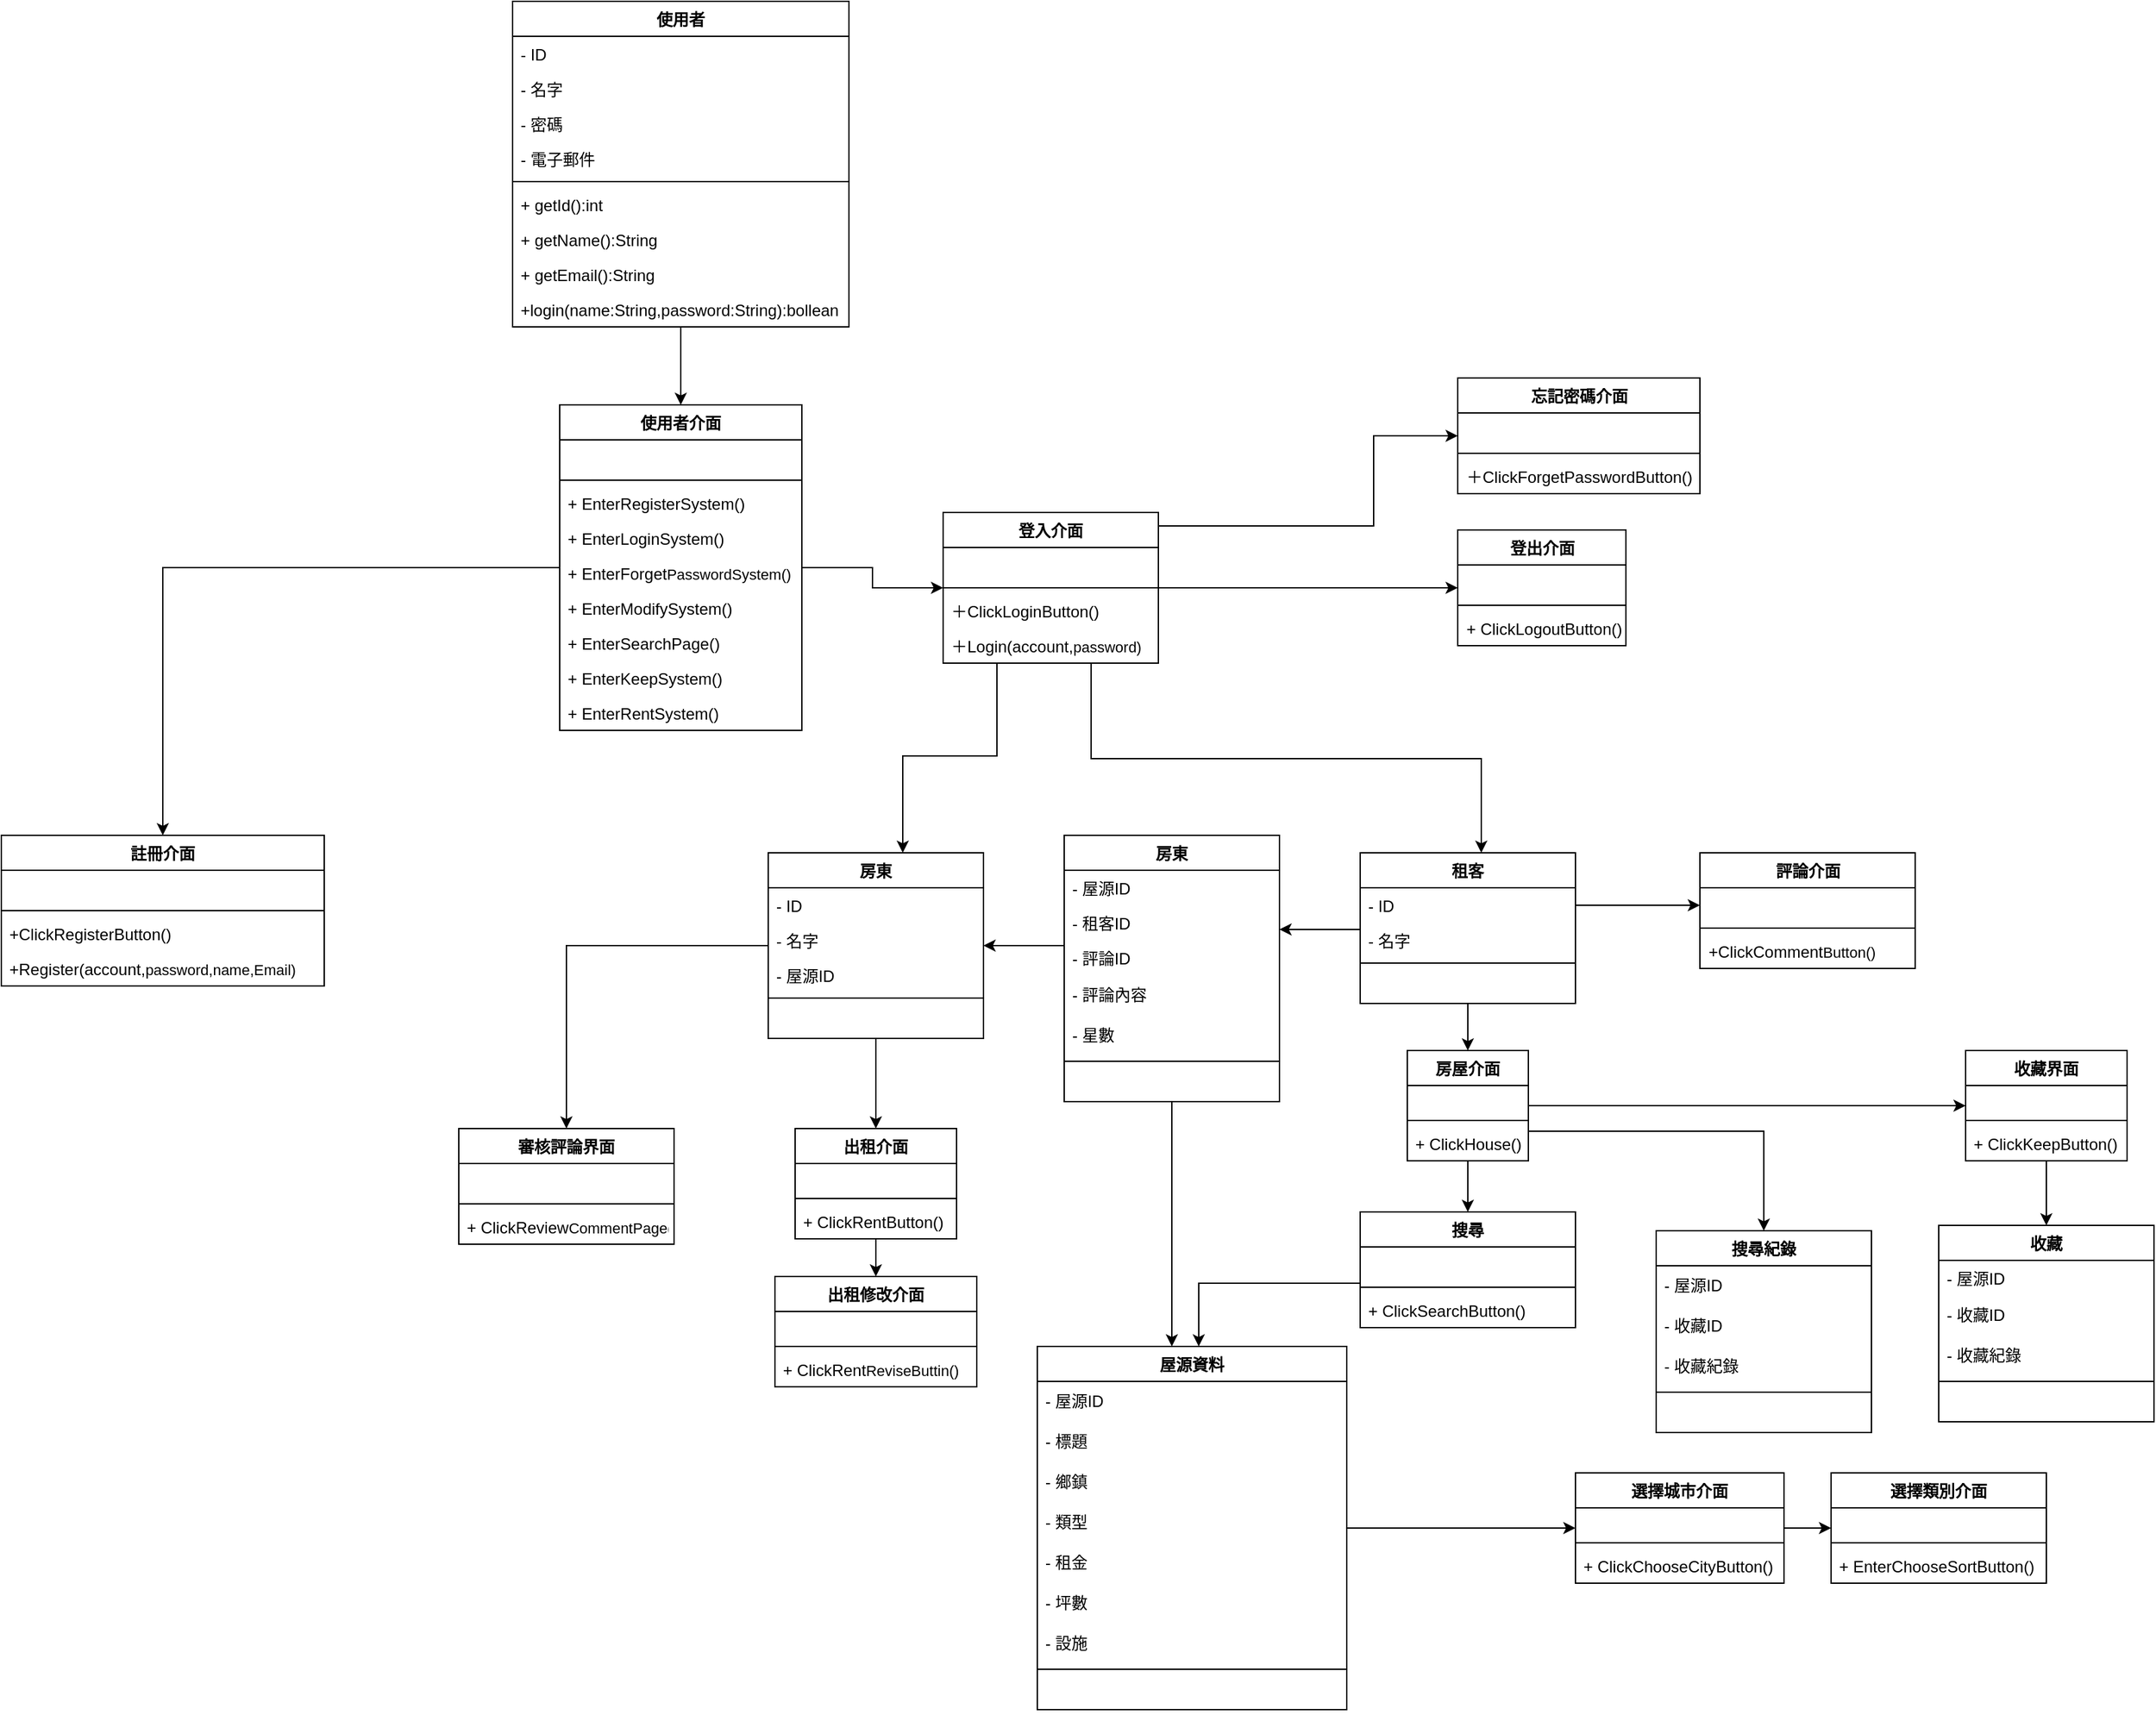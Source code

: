 <mxfile version="22.0.3" type="device">
  <diagram id="C5RBs43oDa-KdzZeNtuy" name="Page-1">
    <mxGraphModel dx="1050" dy="1798" grid="1" gridSize="10" guides="1" tooltips="1" connect="1" arrows="1" fold="1" page="1" pageScale="1" pageWidth="827" pageHeight="1169" math="0" shadow="0">
      <root>
        <mxCell id="WIyWlLk6GJQsqaUBKTNV-0" />
        <mxCell id="WIyWlLk6GJQsqaUBKTNV-1" parent="WIyWlLk6GJQsqaUBKTNV-0" />
        <mxCell id="i3I4o2aXOtXIeuuRk1Ph-45" value="註冊介面" style="swimlane;fontStyle=1;align=center;verticalAlign=top;childLayout=stackLayout;horizontal=1;startSize=26;horizontalStack=0;resizeParent=1;resizeParentMax=0;resizeLast=0;collapsible=1;marginBottom=0;whiteSpace=wrap;html=1;" parent="WIyWlLk6GJQsqaUBKTNV-1" vertex="1">
          <mxGeometry x="50" y="-490" width="240" height="112" as="geometry" />
        </mxCell>
        <mxCell id="i3I4o2aXOtXIeuuRk1Ph-49" value="　" style="text;strokeColor=none;fillColor=none;align=left;verticalAlign=top;spacingLeft=4;spacingRight=4;overflow=hidden;rotatable=0;points=[[0,0.5],[1,0.5]];portConstraint=eastwest;whiteSpace=wrap;html=1;" parent="i3I4o2aXOtXIeuuRk1Ph-45" vertex="1">
          <mxGeometry y="26" width="240" height="26" as="geometry" />
        </mxCell>
        <mxCell id="i3I4o2aXOtXIeuuRk1Ph-47" value="" style="line;strokeWidth=1;fillColor=none;align=left;verticalAlign=middle;spacingTop=-1;spacingLeft=3;spacingRight=3;rotatable=0;labelPosition=right;points=[];portConstraint=eastwest;strokeColor=inherit;" parent="i3I4o2aXOtXIeuuRk1Ph-45" vertex="1">
          <mxGeometry y="52" width="240" height="8" as="geometry" />
        </mxCell>
        <mxCell id="i3I4o2aXOtXIeuuRk1Ph-48" value="+ClickRegisterButton()" style="text;strokeColor=none;fillColor=none;align=left;verticalAlign=top;spacingLeft=4;spacingRight=4;overflow=hidden;rotatable=0;points=[[0,0.5],[1,0.5]];portConstraint=eastwest;whiteSpace=wrap;html=1;" parent="i3I4o2aXOtXIeuuRk1Ph-45" vertex="1">
          <mxGeometry y="60" width="240" height="26" as="geometry" />
        </mxCell>
        <mxCell id="i3I4o2aXOtXIeuuRk1Ph-46" value="+Register(account,&lt;span style=&quot;font-size: 11px; text-align: center; background-color: initial;&quot;&gt;password,name,Email)&lt;/span&gt;" style="text;strokeColor=none;fillColor=none;align=left;verticalAlign=top;spacingLeft=4;spacingRight=4;overflow=hidden;rotatable=0;points=[[0,0.5],[1,0.5]];portConstraint=eastwest;whiteSpace=wrap;html=1;" parent="i3I4o2aXOtXIeuuRk1Ph-45" vertex="1">
          <mxGeometry y="86" width="240" height="26" as="geometry" />
        </mxCell>
        <mxCell id="i3I4o2aXOtXIeuuRk1Ph-142" style="edgeStyle=orthogonalEdgeStyle;rounded=0;orthogonalLoop=1;jettySize=auto;html=1;" parent="WIyWlLk6GJQsqaUBKTNV-1" source="i3I4o2aXOtXIeuuRk1Ph-50" target="i3I4o2aXOtXIeuuRk1Ph-55" edge="1">
          <mxGeometry relative="1" as="geometry">
            <Array as="points">
              <mxPoint x="1070" y="-720" />
              <mxPoint x="1070" y="-787" />
            </Array>
          </mxGeometry>
        </mxCell>
        <mxCell id="i3I4o2aXOtXIeuuRk1Ph-143" style="edgeStyle=orthogonalEdgeStyle;rounded=0;orthogonalLoop=1;jettySize=auto;html=1;" parent="WIyWlLk6GJQsqaUBKTNV-1" source="i3I4o2aXOtXIeuuRk1Ph-50" target="i3I4o2aXOtXIeuuRk1Ph-65" edge="1">
          <mxGeometry relative="1" as="geometry" />
        </mxCell>
        <mxCell id="i3I4o2aXOtXIeuuRk1Ph-145" style="edgeStyle=orthogonalEdgeStyle;rounded=0;orthogonalLoop=1;jettySize=auto;html=1;" parent="WIyWlLk6GJQsqaUBKTNV-1" source="i3I4o2aXOtXIeuuRk1Ph-50" target="i3I4o2aXOtXIeuuRk1Ph-108" edge="1">
          <mxGeometry relative="1" as="geometry">
            <Array as="points">
              <mxPoint x="860" y="-547" />
              <mxPoint x="1150" y="-547" />
              <mxPoint x="1150" y="-421" />
            </Array>
          </mxGeometry>
        </mxCell>
        <mxCell id="i3I4o2aXOtXIeuuRk1Ph-146" style="edgeStyle=orthogonalEdgeStyle;rounded=0;orthogonalLoop=1;jettySize=auto;html=1;" parent="WIyWlLk6GJQsqaUBKTNV-1" source="i3I4o2aXOtXIeuuRk1Ph-50" edge="1">
          <mxGeometry relative="1" as="geometry">
            <Array as="points">
              <mxPoint x="790" y="-549" />
              <mxPoint x="720" y="-549" />
            </Array>
            <mxPoint x="720" y="-477" as="targetPoint" />
          </mxGeometry>
        </mxCell>
        <mxCell id="i3I4o2aXOtXIeuuRk1Ph-50" value="登入介面" style="swimlane;fontStyle=1;align=center;verticalAlign=top;childLayout=stackLayout;horizontal=1;startSize=26;horizontalStack=0;resizeParent=1;resizeParentMax=0;resizeLast=0;collapsible=1;marginBottom=0;whiteSpace=wrap;html=1;" parent="WIyWlLk6GJQsqaUBKTNV-1" vertex="1">
          <mxGeometry x="750" y="-730" width="160" height="112" as="geometry" />
        </mxCell>
        <mxCell id="i3I4o2aXOtXIeuuRk1Ph-51" value="　" style="text;strokeColor=none;fillColor=none;align=left;verticalAlign=top;spacingLeft=4;spacingRight=4;overflow=hidden;rotatable=0;points=[[0,0.5],[1,0.5]];portConstraint=eastwest;whiteSpace=wrap;html=1;" parent="i3I4o2aXOtXIeuuRk1Ph-50" vertex="1">
          <mxGeometry y="26" width="160" height="26" as="geometry" />
        </mxCell>
        <mxCell id="i3I4o2aXOtXIeuuRk1Ph-52" value="" style="line;strokeWidth=1;fillColor=none;align=left;verticalAlign=middle;spacingTop=-1;spacingLeft=3;spacingRight=3;rotatable=0;labelPosition=right;points=[];portConstraint=eastwest;strokeColor=inherit;" parent="i3I4o2aXOtXIeuuRk1Ph-50" vertex="1">
          <mxGeometry y="52" width="160" height="8" as="geometry" />
        </mxCell>
        <mxCell id="i3I4o2aXOtXIeuuRk1Ph-53" value="＋ClickLoginButton()" style="text;strokeColor=none;fillColor=none;align=left;verticalAlign=top;spacingLeft=4;spacingRight=4;overflow=hidden;rotatable=0;points=[[0,0.5],[1,0.5]];portConstraint=eastwest;whiteSpace=wrap;html=1;" parent="i3I4o2aXOtXIeuuRk1Ph-50" vertex="1">
          <mxGeometry y="60" width="160" height="26" as="geometry" />
        </mxCell>
        <mxCell id="i3I4o2aXOtXIeuuRk1Ph-54" value="＋Login(account,&lt;span style=&quot;font-size: 11px; text-align: center; background-color: initial;&quot;&gt;password)&lt;/span&gt;" style="text;strokeColor=none;fillColor=none;align=left;verticalAlign=top;spacingLeft=4;spacingRight=4;overflow=hidden;rotatable=0;points=[[0,0.5],[1,0.5]];portConstraint=eastwest;whiteSpace=wrap;html=1;" parent="i3I4o2aXOtXIeuuRk1Ph-50" vertex="1">
          <mxGeometry y="86" width="160" height="26" as="geometry" />
        </mxCell>
        <mxCell id="i3I4o2aXOtXIeuuRk1Ph-55" value="忘記密碼介面" style="swimlane;fontStyle=1;align=center;verticalAlign=top;childLayout=stackLayout;horizontal=1;startSize=26;horizontalStack=0;resizeParent=1;resizeParentMax=0;resizeLast=0;collapsible=1;marginBottom=0;whiteSpace=wrap;html=1;" parent="WIyWlLk6GJQsqaUBKTNV-1" vertex="1">
          <mxGeometry x="1132.5" y="-830" width="180" height="86" as="geometry" />
        </mxCell>
        <mxCell id="i3I4o2aXOtXIeuuRk1Ph-56" value="　" style="text;strokeColor=none;fillColor=none;align=left;verticalAlign=top;spacingLeft=4;spacingRight=4;overflow=hidden;rotatable=0;points=[[0,0.5],[1,0.5]];portConstraint=eastwest;whiteSpace=wrap;html=1;" parent="i3I4o2aXOtXIeuuRk1Ph-55" vertex="1">
          <mxGeometry y="26" width="180" height="26" as="geometry" />
        </mxCell>
        <mxCell id="i3I4o2aXOtXIeuuRk1Ph-57" value="" style="line;strokeWidth=1;fillColor=none;align=left;verticalAlign=middle;spacingTop=-1;spacingLeft=3;spacingRight=3;rotatable=0;labelPosition=right;points=[];portConstraint=eastwest;strokeColor=inherit;" parent="i3I4o2aXOtXIeuuRk1Ph-55" vertex="1">
          <mxGeometry y="52" width="180" height="8" as="geometry" />
        </mxCell>
        <mxCell id="i3I4o2aXOtXIeuuRk1Ph-58" value="＋ClickForgetPasswordButton()" style="text;strokeColor=none;fillColor=none;align=left;verticalAlign=top;spacingLeft=4;spacingRight=4;overflow=hidden;rotatable=0;points=[[0,0.5],[1,0.5]];portConstraint=eastwest;whiteSpace=wrap;html=1;" parent="i3I4o2aXOtXIeuuRk1Ph-55" vertex="1">
          <mxGeometry y="60" width="180" height="26" as="geometry" />
        </mxCell>
        <mxCell id="i3I4o2aXOtXIeuuRk1Ph-65" value="登出介面" style="swimlane;fontStyle=1;align=center;verticalAlign=top;childLayout=stackLayout;horizontal=1;startSize=26;horizontalStack=0;resizeParent=1;resizeParentMax=0;resizeLast=0;collapsible=1;marginBottom=0;whiteSpace=wrap;html=1;" parent="WIyWlLk6GJQsqaUBKTNV-1" vertex="1">
          <mxGeometry x="1132.5" y="-717" width="125" height="86" as="geometry" />
        </mxCell>
        <mxCell id="i3I4o2aXOtXIeuuRk1Ph-66" value="　" style="text;strokeColor=none;fillColor=none;align=left;verticalAlign=top;spacingLeft=4;spacingRight=4;overflow=hidden;rotatable=0;points=[[0,0.5],[1,0.5]];portConstraint=eastwest;whiteSpace=wrap;html=1;" parent="i3I4o2aXOtXIeuuRk1Ph-65" vertex="1">
          <mxGeometry y="26" width="125" height="26" as="geometry" />
        </mxCell>
        <mxCell id="i3I4o2aXOtXIeuuRk1Ph-67" value="" style="line;strokeWidth=1;fillColor=none;align=left;verticalAlign=middle;spacingTop=-1;spacingLeft=3;spacingRight=3;rotatable=0;labelPosition=right;points=[];portConstraint=eastwest;strokeColor=inherit;" parent="i3I4o2aXOtXIeuuRk1Ph-65" vertex="1">
          <mxGeometry y="52" width="125" height="8" as="geometry" />
        </mxCell>
        <mxCell id="i3I4o2aXOtXIeuuRk1Ph-68" value="+&amp;nbsp;ClickLogoutButton()" style="text;strokeColor=none;fillColor=none;align=left;verticalAlign=top;spacingLeft=4;spacingRight=4;overflow=hidden;rotatable=0;points=[[0,0.5],[1,0.5]];portConstraint=eastwest;whiteSpace=wrap;html=1;" parent="i3I4o2aXOtXIeuuRk1Ph-65" vertex="1">
          <mxGeometry y="60" width="125" height="26" as="geometry" />
        </mxCell>
        <mxCell id="i3I4o2aXOtXIeuuRk1Ph-153" style="edgeStyle=orthogonalEdgeStyle;rounded=0;orthogonalLoop=1;jettySize=auto;html=1;" parent="WIyWlLk6GJQsqaUBKTNV-1" source="i3I4o2aXOtXIeuuRk1Ph-69" target="i3I4o2aXOtXIeuuRk1Ph-77" edge="1">
          <mxGeometry relative="1" as="geometry" />
        </mxCell>
        <mxCell id="i3I4o2aXOtXIeuuRk1Ph-69" value="選擇城市介面" style="swimlane;fontStyle=1;align=center;verticalAlign=top;childLayout=stackLayout;horizontal=1;startSize=26;horizontalStack=0;resizeParent=1;resizeParentMax=0;resizeLast=0;collapsible=1;marginBottom=0;whiteSpace=wrap;html=1;" parent="WIyWlLk6GJQsqaUBKTNV-1" vertex="1">
          <mxGeometry x="1220" y="-16" width="155" height="82" as="geometry" />
        </mxCell>
        <mxCell id="i3I4o2aXOtXIeuuRk1Ph-70" value="　" style="text;strokeColor=none;fillColor=none;align=left;verticalAlign=top;spacingLeft=4;spacingRight=4;overflow=hidden;rotatable=0;points=[[0,0.5],[1,0.5]];portConstraint=eastwest;whiteSpace=wrap;html=1;" parent="i3I4o2aXOtXIeuuRk1Ph-69" vertex="1">
          <mxGeometry y="26" width="155" height="22" as="geometry" />
        </mxCell>
        <mxCell id="i3I4o2aXOtXIeuuRk1Ph-71" value="" style="line;strokeWidth=1;fillColor=none;align=left;verticalAlign=middle;spacingTop=-1;spacingLeft=3;spacingRight=3;rotatable=0;labelPosition=right;points=[];portConstraint=eastwest;strokeColor=inherit;" parent="i3I4o2aXOtXIeuuRk1Ph-69" vertex="1">
          <mxGeometry y="48" width="155" height="8" as="geometry" />
        </mxCell>
        <mxCell id="i3I4o2aXOtXIeuuRk1Ph-72" value="+ ClickChooseCityButton()" style="text;strokeColor=none;fillColor=none;align=left;verticalAlign=top;spacingLeft=4;spacingRight=4;overflow=hidden;rotatable=0;points=[[0,0.5],[1,0.5]];portConstraint=eastwest;whiteSpace=wrap;html=1;" parent="i3I4o2aXOtXIeuuRk1Ph-69" vertex="1">
          <mxGeometry y="56" width="155" height="26" as="geometry" />
        </mxCell>
        <mxCell id="i3I4o2aXOtXIeuuRk1Ph-151" style="edgeStyle=orthogonalEdgeStyle;rounded=0;orthogonalLoop=1;jettySize=auto;html=1;" parent="WIyWlLk6GJQsqaUBKTNV-1" source="i3I4o2aXOtXIeuuRk1Ph-73" target="i3I4o2aXOtXIeuuRk1Ph-112" edge="1">
          <mxGeometry relative="1" as="geometry">
            <Array as="points">
              <mxPoint x="940" y="-157" />
            </Array>
          </mxGeometry>
        </mxCell>
        <mxCell id="i3I4o2aXOtXIeuuRk1Ph-73" value="搜尋" style="swimlane;fontStyle=1;align=center;verticalAlign=top;childLayout=stackLayout;horizontal=1;startSize=26;horizontalStack=0;resizeParent=1;resizeParentMax=0;resizeLast=0;collapsible=1;marginBottom=0;whiteSpace=wrap;html=1;" parent="WIyWlLk6GJQsqaUBKTNV-1" vertex="1">
          <mxGeometry x="1060" y="-210" width="160" height="86" as="geometry" />
        </mxCell>
        <mxCell id="i3I4o2aXOtXIeuuRk1Ph-74" value="　" style="text;strokeColor=none;fillColor=none;align=left;verticalAlign=top;spacingLeft=4;spacingRight=4;overflow=hidden;rotatable=0;points=[[0,0.5],[1,0.5]];portConstraint=eastwest;whiteSpace=wrap;html=1;" parent="i3I4o2aXOtXIeuuRk1Ph-73" vertex="1">
          <mxGeometry y="26" width="160" height="26" as="geometry" />
        </mxCell>
        <mxCell id="i3I4o2aXOtXIeuuRk1Ph-75" value="" style="line;strokeWidth=1;fillColor=none;align=left;verticalAlign=middle;spacingTop=-1;spacingLeft=3;spacingRight=3;rotatable=0;labelPosition=right;points=[];portConstraint=eastwest;strokeColor=inherit;" parent="i3I4o2aXOtXIeuuRk1Ph-73" vertex="1">
          <mxGeometry y="52" width="160" height="8" as="geometry" />
        </mxCell>
        <mxCell id="i3I4o2aXOtXIeuuRk1Ph-76" value="+&amp;nbsp;ClickSearchButton()" style="text;strokeColor=none;fillColor=none;align=left;verticalAlign=top;spacingLeft=4;spacingRight=4;overflow=hidden;rotatable=0;points=[[0,0.5],[1,0.5]];portConstraint=eastwest;whiteSpace=wrap;html=1;" parent="i3I4o2aXOtXIeuuRk1Ph-73" vertex="1">
          <mxGeometry y="60" width="160" height="26" as="geometry" />
        </mxCell>
        <mxCell id="i3I4o2aXOtXIeuuRk1Ph-77" value="選擇類別介面" style="swimlane;fontStyle=1;align=center;verticalAlign=top;childLayout=stackLayout;horizontal=1;startSize=26;horizontalStack=0;resizeParent=1;resizeParentMax=0;resizeLast=0;collapsible=1;marginBottom=0;whiteSpace=wrap;html=1;" parent="WIyWlLk6GJQsqaUBKTNV-1" vertex="1">
          <mxGeometry x="1410" y="-16" width="160" height="82" as="geometry" />
        </mxCell>
        <mxCell id="i3I4o2aXOtXIeuuRk1Ph-78" value="　" style="text;strokeColor=none;fillColor=none;align=left;verticalAlign=top;spacingLeft=4;spacingRight=4;overflow=hidden;rotatable=0;points=[[0,0.5],[1,0.5]];portConstraint=eastwest;whiteSpace=wrap;html=1;" parent="i3I4o2aXOtXIeuuRk1Ph-77" vertex="1">
          <mxGeometry y="26" width="160" height="22" as="geometry" />
        </mxCell>
        <mxCell id="i3I4o2aXOtXIeuuRk1Ph-79" value="" style="line;strokeWidth=1;fillColor=none;align=left;verticalAlign=middle;spacingTop=-1;spacingLeft=3;spacingRight=3;rotatable=0;labelPosition=right;points=[];portConstraint=eastwest;strokeColor=inherit;" parent="i3I4o2aXOtXIeuuRk1Ph-77" vertex="1">
          <mxGeometry y="48" width="160" height="8" as="geometry" />
        </mxCell>
        <mxCell id="i3I4o2aXOtXIeuuRk1Ph-80" value="+&amp;nbsp;EnterChooseSortButton()" style="text;strokeColor=none;fillColor=none;align=left;verticalAlign=top;spacingLeft=4;spacingRight=4;overflow=hidden;rotatable=0;points=[[0,0.5],[1,0.5]];portConstraint=eastwest;whiteSpace=wrap;html=1;" parent="i3I4o2aXOtXIeuuRk1Ph-77" vertex="1">
          <mxGeometry y="56" width="160" height="26" as="geometry" />
        </mxCell>
        <mxCell id="i3I4o2aXOtXIeuuRk1Ph-150" style="edgeStyle=orthogonalEdgeStyle;rounded=0;orthogonalLoop=1;jettySize=auto;html=1;" parent="WIyWlLk6GJQsqaUBKTNV-1" source="i3I4o2aXOtXIeuuRk1Ph-81" target="i3I4o2aXOtXIeuuRk1Ph-73" edge="1">
          <mxGeometry relative="1" as="geometry" />
        </mxCell>
        <mxCell id="i3I4o2aXOtXIeuuRk1Ph-154" style="edgeStyle=orthogonalEdgeStyle;rounded=0;orthogonalLoop=1;jettySize=auto;html=1;" parent="WIyWlLk6GJQsqaUBKTNV-1" source="i3I4o2aXOtXIeuuRk1Ph-81" target="i3I4o2aXOtXIeuuRk1Ph-85" edge="1">
          <mxGeometry relative="1" as="geometry" />
        </mxCell>
        <mxCell id="i3I4o2aXOtXIeuuRk1Ph-155" style="edgeStyle=orthogonalEdgeStyle;rounded=0;orthogonalLoop=1;jettySize=auto;html=1;" parent="WIyWlLk6GJQsqaUBKTNV-1" source="i3I4o2aXOtXIeuuRk1Ph-81" target="i3I4o2aXOtXIeuuRk1Ph-104" edge="1">
          <mxGeometry relative="1" as="geometry">
            <Array as="points">
              <mxPoint x="1360" y="-270" />
            </Array>
          </mxGeometry>
        </mxCell>
        <mxCell id="i3I4o2aXOtXIeuuRk1Ph-81" value="房屋介面" style="swimlane;fontStyle=1;align=center;verticalAlign=top;childLayout=stackLayout;horizontal=1;startSize=26;horizontalStack=0;resizeParent=1;resizeParentMax=0;resizeLast=0;collapsible=1;marginBottom=0;whiteSpace=wrap;html=1;" parent="WIyWlLk6GJQsqaUBKTNV-1" vertex="1">
          <mxGeometry x="1095" y="-330" width="90" height="82" as="geometry" />
        </mxCell>
        <mxCell id="i3I4o2aXOtXIeuuRk1Ph-82" value="　" style="text;strokeColor=none;fillColor=none;align=left;verticalAlign=top;spacingLeft=4;spacingRight=4;overflow=hidden;rotatable=0;points=[[0,0.5],[1,0.5]];portConstraint=eastwest;whiteSpace=wrap;html=1;" parent="i3I4o2aXOtXIeuuRk1Ph-81" vertex="1">
          <mxGeometry y="26" width="90" height="22" as="geometry" />
        </mxCell>
        <mxCell id="i3I4o2aXOtXIeuuRk1Ph-83" value="" style="line;strokeWidth=1;fillColor=none;align=left;verticalAlign=middle;spacingTop=-1;spacingLeft=3;spacingRight=3;rotatable=0;labelPosition=right;points=[];portConstraint=eastwest;strokeColor=inherit;" parent="i3I4o2aXOtXIeuuRk1Ph-81" vertex="1">
          <mxGeometry y="48" width="90" height="8" as="geometry" />
        </mxCell>
        <mxCell id="i3I4o2aXOtXIeuuRk1Ph-84" value="+&amp;nbsp;ClickHouse()" style="text;strokeColor=none;fillColor=none;align=left;verticalAlign=top;spacingLeft=4;spacingRight=4;overflow=hidden;rotatable=0;points=[[0,0.5],[1,0.5]];portConstraint=eastwest;whiteSpace=wrap;html=1;" parent="i3I4o2aXOtXIeuuRk1Ph-81" vertex="1">
          <mxGeometry y="56" width="90" height="26" as="geometry" />
        </mxCell>
        <mxCell id="i3I4o2aXOtXIeuuRk1Ph-157" style="edgeStyle=orthogonalEdgeStyle;rounded=0;orthogonalLoop=1;jettySize=auto;html=1;" parent="WIyWlLk6GJQsqaUBKTNV-1" source="i3I4o2aXOtXIeuuRk1Ph-85" target="i3I4o2aXOtXIeuuRk1Ph-97" edge="1">
          <mxGeometry relative="1" as="geometry" />
        </mxCell>
        <mxCell id="i3I4o2aXOtXIeuuRk1Ph-85" value="收藏界面" style="swimlane;fontStyle=1;align=center;verticalAlign=top;childLayout=stackLayout;horizontal=1;startSize=26;horizontalStack=0;resizeParent=1;resizeParentMax=0;resizeLast=0;collapsible=1;marginBottom=0;whiteSpace=wrap;html=1;" parent="WIyWlLk6GJQsqaUBKTNV-1" vertex="1">
          <mxGeometry x="1510" y="-330" width="120" height="82" as="geometry" />
        </mxCell>
        <mxCell id="i3I4o2aXOtXIeuuRk1Ph-86" value="　" style="text;strokeColor=none;fillColor=none;align=left;verticalAlign=top;spacingLeft=4;spacingRight=4;overflow=hidden;rotatable=0;points=[[0,0.5],[1,0.5]];portConstraint=eastwest;whiteSpace=wrap;html=1;" parent="i3I4o2aXOtXIeuuRk1Ph-85" vertex="1">
          <mxGeometry y="26" width="120" height="22" as="geometry" />
        </mxCell>
        <mxCell id="i3I4o2aXOtXIeuuRk1Ph-87" value="" style="line;strokeWidth=1;fillColor=none;align=left;verticalAlign=middle;spacingTop=-1;spacingLeft=3;spacingRight=3;rotatable=0;labelPosition=right;points=[];portConstraint=eastwest;strokeColor=inherit;" parent="i3I4o2aXOtXIeuuRk1Ph-85" vertex="1">
          <mxGeometry y="48" width="120" height="8" as="geometry" />
        </mxCell>
        <mxCell id="i3I4o2aXOtXIeuuRk1Ph-88" value="+&amp;nbsp;ClickKeepButton()" style="text;strokeColor=none;fillColor=none;align=left;verticalAlign=top;spacingLeft=4;spacingRight=4;overflow=hidden;rotatable=0;points=[[0,0.5],[1,0.5]];portConstraint=eastwest;whiteSpace=wrap;html=1;" parent="i3I4o2aXOtXIeuuRk1Ph-85" vertex="1">
          <mxGeometry y="56" width="120" height="26" as="geometry" />
        </mxCell>
        <mxCell id="i3I4o2aXOtXIeuuRk1Ph-93" value="出租修改介面" style="swimlane;fontStyle=1;align=center;verticalAlign=top;childLayout=stackLayout;horizontal=1;startSize=26;horizontalStack=0;resizeParent=1;resizeParentMax=0;resizeLast=0;collapsible=1;marginBottom=0;whiteSpace=wrap;html=1;" parent="WIyWlLk6GJQsqaUBKTNV-1" vertex="1">
          <mxGeometry x="625" y="-162" width="150" height="82" as="geometry" />
        </mxCell>
        <mxCell id="i3I4o2aXOtXIeuuRk1Ph-94" value="　" style="text;strokeColor=none;fillColor=none;align=left;verticalAlign=top;spacingLeft=4;spacingRight=4;overflow=hidden;rotatable=0;points=[[0,0.5],[1,0.5]];portConstraint=eastwest;whiteSpace=wrap;html=1;" parent="i3I4o2aXOtXIeuuRk1Ph-93" vertex="1">
          <mxGeometry y="26" width="150" height="22" as="geometry" />
        </mxCell>
        <mxCell id="i3I4o2aXOtXIeuuRk1Ph-95" value="" style="line;strokeWidth=1;fillColor=none;align=left;verticalAlign=middle;spacingTop=-1;spacingLeft=3;spacingRight=3;rotatable=0;labelPosition=right;points=[];portConstraint=eastwest;strokeColor=inherit;" parent="i3I4o2aXOtXIeuuRk1Ph-93" vertex="1">
          <mxGeometry y="48" width="150" height="8" as="geometry" />
        </mxCell>
        <mxCell id="i3I4o2aXOtXIeuuRk1Ph-96" value="+&amp;nbsp;ClickRent&lt;span style=&quot;font-size: 11px; text-align: center; background-color: rgb(255, 255, 255);&quot;&gt;ReviseButtin()&lt;/span&gt;" style="text;strokeColor=none;fillColor=none;align=left;verticalAlign=top;spacingLeft=4;spacingRight=4;overflow=hidden;rotatable=0;points=[[0,0.5],[1,0.5]];portConstraint=eastwest;whiteSpace=wrap;html=1;" parent="i3I4o2aXOtXIeuuRk1Ph-93" vertex="1">
          <mxGeometry y="56" width="150" height="26" as="geometry" />
        </mxCell>
        <mxCell id="i3I4o2aXOtXIeuuRk1Ph-97" value="收藏" style="swimlane;fontStyle=1;align=center;verticalAlign=top;childLayout=stackLayout;horizontal=1;startSize=26;horizontalStack=0;resizeParent=1;resizeParentMax=0;resizeLast=0;collapsible=1;marginBottom=0;whiteSpace=wrap;html=1;" parent="WIyWlLk6GJQsqaUBKTNV-1" vertex="1">
          <mxGeometry x="1490" y="-200" width="160" height="146" as="geometry" />
        </mxCell>
        <mxCell id="i3I4o2aXOtXIeuuRk1Ph-98" value="- 屋源ID" style="text;strokeColor=none;fillColor=none;align=left;verticalAlign=top;spacingLeft=4;spacingRight=4;overflow=hidden;rotatable=0;points=[[0,0.5],[1,0.5]];portConstraint=eastwest;whiteSpace=wrap;html=1;" parent="i3I4o2aXOtXIeuuRk1Ph-97" vertex="1">
          <mxGeometry y="26" width="160" height="26" as="geometry" />
        </mxCell>
        <mxCell id="buDff24A2Pe4aCsP9TQ9-23" value="- 收藏ID" style="text;strokeColor=none;fillColor=none;align=left;verticalAlign=middle;spacingLeft=4;spacingRight=4;overflow=hidden;points=[[0,0.5],[1,0.5]];portConstraint=eastwest;rotatable=0;whiteSpace=wrap;html=1;" parent="i3I4o2aXOtXIeuuRk1Ph-97" vertex="1">
          <mxGeometry y="52" width="160" height="30" as="geometry" />
        </mxCell>
        <mxCell id="buDff24A2Pe4aCsP9TQ9-24" value="- 收藏紀錄" style="text;strokeColor=none;fillColor=none;align=left;verticalAlign=middle;spacingLeft=4;spacingRight=4;overflow=hidden;points=[[0,0.5],[1,0.5]];portConstraint=eastwest;rotatable=0;whiteSpace=wrap;html=1;" parent="i3I4o2aXOtXIeuuRk1Ph-97" vertex="1">
          <mxGeometry y="82" width="160" height="30" as="geometry" />
        </mxCell>
        <mxCell id="i3I4o2aXOtXIeuuRk1Ph-99" value="" style="line;strokeWidth=1;fillColor=none;align=left;verticalAlign=middle;spacingTop=-1;spacingLeft=3;spacingRight=3;rotatable=0;labelPosition=right;points=[];portConstraint=eastwest;strokeColor=inherit;" parent="i3I4o2aXOtXIeuuRk1Ph-97" vertex="1">
          <mxGeometry y="112" width="160" height="8" as="geometry" />
        </mxCell>
        <mxCell id="i3I4o2aXOtXIeuuRk1Ph-100" value="　" style="text;strokeColor=none;fillColor=none;align=left;verticalAlign=top;spacingLeft=4;spacingRight=4;overflow=hidden;rotatable=0;points=[[0,0.5],[1,0.5]];portConstraint=eastwest;whiteSpace=wrap;html=1;" parent="i3I4o2aXOtXIeuuRk1Ph-97" vertex="1">
          <mxGeometry y="120" width="160" height="26" as="geometry" />
        </mxCell>
        <mxCell id="i3I4o2aXOtXIeuuRk1Ph-104" value="搜尋紀錄" style="swimlane;fontStyle=1;align=center;verticalAlign=top;childLayout=stackLayout;horizontal=1;startSize=26;horizontalStack=0;resizeParent=1;resizeParentMax=0;resizeLast=0;collapsible=1;marginBottom=0;whiteSpace=wrap;html=1;" parent="WIyWlLk6GJQsqaUBKTNV-1" vertex="1">
          <mxGeometry x="1280" y="-196" width="160" height="150" as="geometry" />
        </mxCell>
        <mxCell id="buDff24A2Pe4aCsP9TQ9-27" value="- 屋源ID" style="text;strokeColor=none;fillColor=none;align=left;verticalAlign=middle;spacingLeft=4;spacingRight=4;overflow=hidden;points=[[0,0.5],[1,0.5]];portConstraint=eastwest;rotatable=0;whiteSpace=wrap;html=1;" parent="i3I4o2aXOtXIeuuRk1Ph-104" vertex="1">
          <mxGeometry y="26" width="160" height="30" as="geometry" />
        </mxCell>
        <mxCell id="buDff24A2Pe4aCsP9TQ9-28" value="- 收藏ID" style="text;strokeColor=none;fillColor=none;align=left;verticalAlign=middle;spacingLeft=4;spacingRight=4;overflow=hidden;points=[[0,0.5],[1,0.5]];portConstraint=eastwest;rotatable=0;whiteSpace=wrap;html=1;" parent="i3I4o2aXOtXIeuuRk1Ph-104" vertex="1">
          <mxGeometry y="56" width="160" height="30" as="geometry" />
        </mxCell>
        <mxCell id="buDff24A2Pe4aCsP9TQ9-29" value="- 收藏紀錄" style="text;strokeColor=none;fillColor=none;align=left;verticalAlign=middle;spacingLeft=4;spacingRight=4;overflow=hidden;points=[[0,0.5],[1,0.5]];portConstraint=eastwest;rotatable=0;whiteSpace=wrap;html=1;" parent="i3I4o2aXOtXIeuuRk1Ph-104" vertex="1">
          <mxGeometry y="86" width="160" height="30" as="geometry" />
        </mxCell>
        <mxCell id="i3I4o2aXOtXIeuuRk1Ph-106" value="" style="line;strokeWidth=1;fillColor=none;align=left;verticalAlign=middle;spacingTop=-1;spacingLeft=3;spacingRight=3;rotatable=0;labelPosition=right;points=[];portConstraint=eastwest;strokeColor=inherit;" parent="i3I4o2aXOtXIeuuRk1Ph-104" vertex="1">
          <mxGeometry y="116" width="160" height="8" as="geometry" />
        </mxCell>
        <mxCell id="i3I4o2aXOtXIeuuRk1Ph-107" value="　" style="text;strokeColor=none;fillColor=none;align=left;verticalAlign=top;spacingLeft=4;spacingRight=4;overflow=hidden;rotatable=0;points=[[0,0.5],[1,0.5]];portConstraint=eastwest;whiteSpace=wrap;html=1;" parent="i3I4o2aXOtXIeuuRk1Ph-104" vertex="1">
          <mxGeometry y="124" width="160" height="26" as="geometry" />
        </mxCell>
        <mxCell id="i3I4o2aXOtXIeuuRk1Ph-147" style="edgeStyle=orthogonalEdgeStyle;rounded=0;orthogonalLoop=1;jettySize=auto;html=1;" parent="WIyWlLk6GJQsqaUBKTNV-1" source="i3I4o2aXOtXIeuuRk1Ph-108" target="i3I4o2aXOtXIeuuRk1Ph-81" edge="1">
          <mxGeometry relative="1" as="geometry" />
        </mxCell>
        <mxCell id="rkETXZY6CkQQ4ntTGtYB-14" style="edgeStyle=orthogonalEdgeStyle;rounded=0;orthogonalLoop=1;jettySize=auto;html=1;" edge="1" parent="WIyWlLk6GJQsqaUBKTNV-1" source="i3I4o2aXOtXIeuuRk1Ph-108" target="rkETXZY6CkQQ4ntTGtYB-17">
          <mxGeometry relative="1" as="geometry">
            <mxPoint x="980" y="-400" as="targetPoint" />
            <Array as="points">
              <mxPoint x="1040" y="-420" />
              <mxPoint x="1040" y="-420" />
            </Array>
          </mxGeometry>
        </mxCell>
        <mxCell id="i3I4o2aXOtXIeuuRk1Ph-108" value="租客" style="swimlane;fontStyle=1;align=center;verticalAlign=top;childLayout=stackLayout;horizontal=1;startSize=26;horizontalStack=0;resizeParent=1;resizeParentMax=0;resizeLast=0;collapsible=1;marginBottom=0;whiteSpace=wrap;html=1;" parent="WIyWlLk6GJQsqaUBKTNV-1" vertex="1">
          <mxGeometry x="1060" y="-477" width="160" height="112" as="geometry" />
        </mxCell>
        <mxCell id="zkfFHV4jXpPFQw0GAbJ--14" value="- ID" style="text;align=left;verticalAlign=top;spacingLeft=4;spacingRight=4;overflow=hidden;rotatable=0;points=[[0,0.5],[1,0.5]];portConstraint=eastwest;" parent="i3I4o2aXOtXIeuuRk1Ph-108" vertex="1">
          <mxGeometry y="26" width="160" height="26" as="geometry" />
        </mxCell>
        <mxCell id="buDff24A2Pe4aCsP9TQ9-3" value="- 名字" style="text;align=left;verticalAlign=top;spacingLeft=4;spacingRight=4;overflow=hidden;rotatable=0;points=[[0,0.5],[1,0.5]];portConstraint=eastwest;" parent="i3I4o2aXOtXIeuuRk1Ph-108" vertex="1">
          <mxGeometry y="52" width="160" height="26" as="geometry" />
        </mxCell>
        <mxCell id="i3I4o2aXOtXIeuuRk1Ph-110" value="" style="line;strokeWidth=1;fillColor=none;align=left;verticalAlign=middle;spacingTop=-1;spacingLeft=3;spacingRight=3;rotatable=0;labelPosition=right;points=[];portConstraint=eastwest;strokeColor=inherit;" parent="i3I4o2aXOtXIeuuRk1Ph-108" vertex="1">
          <mxGeometry y="78" width="160" height="8" as="geometry" />
        </mxCell>
        <mxCell id="i3I4o2aXOtXIeuuRk1Ph-111" value="　" style="text;strokeColor=none;fillColor=none;align=left;verticalAlign=top;spacingLeft=4;spacingRight=4;overflow=hidden;rotatable=0;points=[[0,0.5],[1,0.5]];portConstraint=eastwest;whiteSpace=wrap;html=1;" parent="i3I4o2aXOtXIeuuRk1Ph-108" vertex="1">
          <mxGeometry y="86" width="160" height="26" as="geometry" />
        </mxCell>
        <mxCell id="i3I4o2aXOtXIeuuRk1Ph-152" style="edgeStyle=orthogonalEdgeStyle;rounded=0;orthogonalLoop=1;jettySize=auto;html=1;" parent="WIyWlLk6GJQsqaUBKTNV-1" source="i3I4o2aXOtXIeuuRk1Ph-112" target="i3I4o2aXOtXIeuuRk1Ph-69" edge="1">
          <mxGeometry relative="1" as="geometry" />
        </mxCell>
        <mxCell id="i3I4o2aXOtXIeuuRk1Ph-112" value="屋源資料" style="swimlane;fontStyle=1;align=center;verticalAlign=top;childLayout=stackLayout;horizontal=1;startSize=26;horizontalStack=0;resizeParent=1;resizeParentMax=0;resizeLast=0;collapsible=1;marginBottom=0;whiteSpace=wrap;html=1;" parent="WIyWlLk6GJQsqaUBKTNV-1" vertex="1">
          <mxGeometry x="820" y="-110" width="230" height="270" as="geometry" />
        </mxCell>
        <mxCell id="buDff24A2Pe4aCsP9TQ9-6" value="- 屋源ID" style="text;strokeColor=none;fillColor=none;align=left;verticalAlign=middle;spacingLeft=4;spacingRight=4;overflow=hidden;points=[[0,0.5],[1,0.5]];portConstraint=eastwest;rotatable=0;whiteSpace=wrap;html=1;" parent="i3I4o2aXOtXIeuuRk1Ph-112" vertex="1">
          <mxGeometry y="26" width="230" height="30" as="geometry" />
        </mxCell>
        <mxCell id="buDff24A2Pe4aCsP9TQ9-7" value="- 標題" style="text;strokeColor=none;fillColor=none;align=left;verticalAlign=middle;spacingLeft=4;spacingRight=4;overflow=hidden;points=[[0,0.5],[1,0.5]];portConstraint=eastwest;rotatable=0;whiteSpace=wrap;html=1;" parent="i3I4o2aXOtXIeuuRk1Ph-112" vertex="1">
          <mxGeometry y="56" width="230" height="30" as="geometry" />
        </mxCell>
        <mxCell id="buDff24A2Pe4aCsP9TQ9-8" value="- 鄉鎮" style="text;strokeColor=none;fillColor=none;align=left;verticalAlign=middle;spacingLeft=4;spacingRight=4;overflow=hidden;points=[[0,0.5],[1,0.5]];portConstraint=eastwest;rotatable=0;whiteSpace=wrap;html=1;" parent="i3I4o2aXOtXIeuuRk1Ph-112" vertex="1">
          <mxGeometry y="86" width="230" height="30" as="geometry" />
        </mxCell>
        <mxCell id="buDff24A2Pe4aCsP9TQ9-10" value="- 類型" style="text;strokeColor=none;fillColor=none;align=left;verticalAlign=middle;spacingLeft=4;spacingRight=4;overflow=hidden;points=[[0,0.5],[1,0.5]];portConstraint=eastwest;rotatable=0;whiteSpace=wrap;html=1;" parent="i3I4o2aXOtXIeuuRk1Ph-112" vertex="1">
          <mxGeometry y="116" width="230" height="30" as="geometry" />
        </mxCell>
        <mxCell id="buDff24A2Pe4aCsP9TQ9-12" value="- 租金" style="text;strokeColor=none;fillColor=none;align=left;verticalAlign=middle;spacingLeft=4;spacingRight=4;overflow=hidden;points=[[0,0.5],[1,0.5]];portConstraint=eastwest;rotatable=0;whiteSpace=wrap;html=1;" parent="i3I4o2aXOtXIeuuRk1Ph-112" vertex="1">
          <mxGeometry y="146" width="230" height="30" as="geometry" />
        </mxCell>
        <mxCell id="buDff24A2Pe4aCsP9TQ9-13" value="- 坪數" style="text;strokeColor=none;fillColor=none;align=left;verticalAlign=middle;spacingLeft=4;spacingRight=4;overflow=hidden;points=[[0,0.5],[1,0.5]];portConstraint=eastwest;rotatable=0;whiteSpace=wrap;html=1;" parent="i3I4o2aXOtXIeuuRk1Ph-112" vertex="1">
          <mxGeometry y="176" width="230" height="30" as="geometry" />
        </mxCell>
        <mxCell id="buDff24A2Pe4aCsP9TQ9-9" value="- 設施" style="text;strokeColor=none;fillColor=none;align=left;verticalAlign=middle;spacingLeft=4;spacingRight=4;overflow=hidden;points=[[0,0.5],[1,0.5]];portConstraint=eastwest;rotatable=0;whiteSpace=wrap;html=1;" parent="i3I4o2aXOtXIeuuRk1Ph-112" vertex="1">
          <mxGeometry y="206" width="230" height="30" as="geometry" />
        </mxCell>
        <mxCell id="i3I4o2aXOtXIeuuRk1Ph-114" value="" style="line;strokeWidth=1;fillColor=none;align=left;verticalAlign=middle;spacingTop=-1;spacingLeft=3;spacingRight=3;rotatable=0;labelPosition=right;points=[];portConstraint=eastwest;strokeColor=inherit;" parent="i3I4o2aXOtXIeuuRk1Ph-112" vertex="1">
          <mxGeometry y="236" width="230" height="8" as="geometry" />
        </mxCell>
        <mxCell id="i3I4o2aXOtXIeuuRk1Ph-115" value="　" style="text;strokeColor=none;fillColor=none;align=left;verticalAlign=top;spacingLeft=4;spacingRight=4;overflow=hidden;rotatable=0;points=[[0,0.5],[1,0.5]];portConstraint=eastwest;whiteSpace=wrap;html=1;" parent="i3I4o2aXOtXIeuuRk1Ph-112" vertex="1">
          <mxGeometry y="244" width="230" height="26" as="geometry" />
        </mxCell>
        <mxCell id="i3I4o2aXOtXIeuuRk1Ph-139" style="edgeStyle=orthogonalEdgeStyle;rounded=0;orthogonalLoop=1;jettySize=auto;html=1;" parent="WIyWlLk6GJQsqaUBKTNV-1" source="i3I4o2aXOtXIeuuRk1Ph-116" target="i3I4o2aXOtXIeuuRk1Ph-128" edge="1">
          <mxGeometry relative="1" as="geometry" />
        </mxCell>
        <mxCell id="i3I4o2aXOtXIeuuRk1Ph-116" value="使用者" style="swimlane;fontStyle=1;align=center;verticalAlign=top;childLayout=stackLayout;horizontal=1;startSize=26;horizontalStack=0;resizeParent=1;resizeParentMax=0;resizeLast=0;collapsible=1;marginBottom=0;whiteSpace=wrap;html=1;" parent="WIyWlLk6GJQsqaUBKTNV-1" vertex="1">
          <mxGeometry x="430" y="-1110" width="250" height="242" as="geometry" />
        </mxCell>
        <mxCell id="zkfFHV4jXpPFQw0GAbJ--1" value="- ID" style="text;align=left;verticalAlign=top;spacingLeft=4;spacingRight=4;overflow=hidden;rotatable=0;points=[[0,0.5],[1,0.5]];portConstraint=eastwest;" parent="i3I4o2aXOtXIeuuRk1Ph-116" vertex="1">
          <mxGeometry y="26" width="250" height="26" as="geometry" />
        </mxCell>
        <mxCell id="zkfFHV4jXpPFQw0GAbJ--2" value="- 名字" style="text;align=left;verticalAlign=top;spacingLeft=4;spacingRight=4;overflow=hidden;rotatable=0;points=[[0,0.5],[1,0.5]];portConstraint=eastwest;rounded=0;shadow=0;html=0;" parent="i3I4o2aXOtXIeuuRk1Ph-116" vertex="1">
          <mxGeometry y="52" width="250" height="26" as="geometry" />
        </mxCell>
        <mxCell id="zkfFHV4jXpPFQw0GAbJ--3" value="- 密碼 " style="text;align=left;verticalAlign=top;spacingLeft=4;spacingRight=4;overflow=hidden;rotatable=0;points=[[0,0.5],[1,0.5]];portConstraint=eastwest;rounded=0;shadow=0;html=0;" parent="i3I4o2aXOtXIeuuRk1Ph-116" vertex="1">
          <mxGeometry y="78" width="250" height="26" as="geometry" />
        </mxCell>
        <mxCell id="zkfFHV4jXpPFQw0GAbJ--5" value="- 電子郵件" style="text;align=left;verticalAlign=top;spacingLeft=4;spacingRight=4;overflow=hidden;rotatable=0;points=[[0,0.5],[1,0.5]];portConstraint=eastwest;" parent="i3I4o2aXOtXIeuuRk1Ph-116" vertex="1">
          <mxGeometry y="104" width="250" height="26" as="geometry" />
        </mxCell>
        <mxCell id="i3I4o2aXOtXIeuuRk1Ph-118" value="" style="line;strokeWidth=1;fillColor=none;align=left;verticalAlign=middle;spacingTop=-1;spacingLeft=3;spacingRight=3;rotatable=0;labelPosition=right;points=[];portConstraint=eastwest;strokeColor=inherit;" parent="i3I4o2aXOtXIeuuRk1Ph-116" vertex="1">
          <mxGeometry y="130" width="250" height="8" as="geometry" />
        </mxCell>
        <mxCell id="i3I4o2aXOtXIeuuRk1Ph-119" value="+ getId():int" style="text;strokeColor=none;fillColor=none;align=left;verticalAlign=top;spacingLeft=4;spacingRight=4;overflow=hidden;rotatable=0;points=[[0,0.5],[1,0.5]];portConstraint=eastwest;whiteSpace=wrap;html=1;" parent="i3I4o2aXOtXIeuuRk1Ph-116" vertex="1">
          <mxGeometry y="138" width="250" height="26" as="geometry" />
        </mxCell>
        <mxCell id="i3I4o2aXOtXIeuuRk1Ph-122" value="+ getName():String" style="text;strokeColor=none;fillColor=none;align=left;verticalAlign=top;spacingLeft=4;spacingRight=4;overflow=hidden;rotatable=0;points=[[0,0.5],[1,0.5]];portConstraint=eastwest;whiteSpace=wrap;html=1;" parent="i3I4o2aXOtXIeuuRk1Ph-116" vertex="1">
          <mxGeometry y="164" width="250" height="26" as="geometry" />
        </mxCell>
        <mxCell id="i3I4o2aXOtXIeuuRk1Ph-121" value="+ getEmail():String" style="text;strokeColor=none;fillColor=none;align=left;verticalAlign=top;spacingLeft=4;spacingRight=4;overflow=hidden;rotatable=0;points=[[0,0.5],[1,0.5]];portConstraint=eastwest;whiteSpace=wrap;html=1;" parent="i3I4o2aXOtXIeuuRk1Ph-116" vertex="1">
          <mxGeometry y="190" width="250" height="26" as="geometry" />
        </mxCell>
        <mxCell id="i3I4o2aXOtXIeuuRk1Ph-120" value="+login(name:String,password:String):bollean" style="text;strokeColor=none;fillColor=none;align=left;verticalAlign=top;spacingLeft=4;spacingRight=4;overflow=hidden;rotatable=0;points=[[0,0.5],[1,0.5]];portConstraint=eastwest;whiteSpace=wrap;html=1;" parent="i3I4o2aXOtXIeuuRk1Ph-116" vertex="1">
          <mxGeometry y="216" width="250" height="26" as="geometry" />
        </mxCell>
        <mxCell id="i3I4o2aXOtXIeuuRk1Ph-148" style="edgeStyle=orthogonalEdgeStyle;rounded=0;orthogonalLoop=1;jettySize=auto;html=1;" parent="WIyWlLk6GJQsqaUBKTNV-1" source="i3I4o2aXOtXIeuuRk1Ph-123" target="i3I4o2aXOtXIeuuRk1Ph-89" edge="1">
          <mxGeometry relative="1" as="geometry" />
        </mxCell>
        <mxCell id="rkETXZY6CkQQ4ntTGtYB-23" style="edgeStyle=orthogonalEdgeStyle;rounded=0;orthogonalLoop=1;jettySize=auto;html=1;" edge="1" parent="WIyWlLk6GJQsqaUBKTNV-1" source="i3I4o2aXOtXIeuuRk1Ph-123" target="rkETXZY6CkQQ4ntTGtYB-4">
          <mxGeometry relative="1" as="geometry" />
        </mxCell>
        <mxCell id="i3I4o2aXOtXIeuuRk1Ph-123" value="房東" style="swimlane;fontStyle=1;align=center;verticalAlign=top;childLayout=stackLayout;horizontal=1;startSize=26;horizontalStack=0;resizeParent=1;resizeParentMax=0;resizeLast=0;collapsible=1;marginBottom=0;whiteSpace=wrap;html=1;" parent="WIyWlLk6GJQsqaUBKTNV-1" vertex="1">
          <mxGeometry x="620" y="-477" width="160" height="138" as="geometry" />
        </mxCell>
        <mxCell id="zkfFHV4jXpPFQw0GAbJ--7" value="- ID" style="text;align=left;verticalAlign=top;spacingLeft=4;spacingRight=4;overflow=hidden;rotatable=0;points=[[0,0.5],[1,0.5]];portConstraint=eastwest;" parent="i3I4o2aXOtXIeuuRk1Ph-123" vertex="1">
          <mxGeometry y="26" width="160" height="26" as="geometry" />
        </mxCell>
        <mxCell id="zkfFHV4jXpPFQw0GAbJ--8" value="- 名字" style="text;align=left;verticalAlign=top;spacingLeft=4;spacingRight=4;overflow=hidden;rotatable=0;points=[[0,0.5],[1,0.5]];portConstraint=eastwest;rounded=0;shadow=0;html=0;" parent="i3I4o2aXOtXIeuuRk1Ph-123" vertex="1">
          <mxGeometry y="52" width="160" height="26" as="geometry" />
        </mxCell>
        <mxCell id="zkfFHV4jXpPFQw0GAbJ--10" value="- 屋源ID" style="text;align=left;verticalAlign=top;spacingLeft=4;spacingRight=4;overflow=hidden;rotatable=0;points=[[0,0.5],[1,0.5]];portConstraint=eastwest;fontStyle=0" parent="i3I4o2aXOtXIeuuRk1Ph-123" vertex="1">
          <mxGeometry y="78" width="160" height="26" as="geometry" />
        </mxCell>
        <mxCell id="i3I4o2aXOtXIeuuRk1Ph-125" value="" style="line;strokeWidth=1;fillColor=none;align=left;verticalAlign=middle;spacingTop=-1;spacingLeft=3;spacingRight=3;rotatable=0;labelPosition=right;points=[];portConstraint=eastwest;strokeColor=inherit;" parent="i3I4o2aXOtXIeuuRk1Ph-123" vertex="1">
          <mxGeometry y="104" width="160" height="8" as="geometry" />
        </mxCell>
        <mxCell id="i3I4o2aXOtXIeuuRk1Ph-126" value="　" style="text;strokeColor=none;fillColor=none;align=left;verticalAlign=top;spacingLeft=4;spacingRight=4;overflow=hidden;rotatable=0;points=[[0,0.5],[1,0.5]];portConstraint=eastwest;whiteSpace=wrap;html=1;" parent="i3I4o2aXOtXIeuuRk1Ph-123" vertex="1">
          <mxGeometry y="112" width="160" height="26" as="geometry" />
        </mxCell>
        <mxCell id="i3I4o2aXOtXIeuuRk1Ph-140" style="edgeStyle=orthogonalEdgeStyle;rounded=0;orthogonalLoop=1;jettySize=auto;html=1;" parent="WIyWlLk6GJQsqaUBKTNV-1" source="i3I4o2aXOtXIeuuRk1Ph-128" target="i3I4o2aXOtXIeuuRk1Ph-45" edge="1">
          <mxGeometry relative="1" as="geometry" />
        </mxCell>
        <mxCell id="i3I4o2aXOtXIeuuRk1Ph-141" style="edgeStyle=orthogonalEdgeStyle;rounded=0;orthogonalLoop=1;jettySize=auto;html=1;" parent="WIyWlLk6GJQsqaUBKTNV-1" source="i3I4o2aXOtXIeuuRk1Ph-128" target="i3I4o2aXOtXIeuuRk1Ph-50" edge="1">
          <mxGeometry relative="1" as="geometry" />
        </mxCell>
        <mxCell id="i3I4o2aXOtXIeuuRk1Ph-128" value="使用者介面" style="swimlane;fontStyle=1;align=center;verticalAlign=top;childLayout=stackLayout;horizontal=1;startSize=26;horizontalStack=0;resizeParent=1;resizeParentMax=0;resizeLast=0;collapsible=1;marginBottom=0;whiteSpace=wrap;html=1;" parent="WIyWlLk6GJQsqaUBKTNV-1" vertex="1">
          <mxGeometry x="465" y="-810" width="180" height="242" as="geometry" />
        </mxCell>
        <mxCell id="i3I4o2aXOtXIeuuRk1Ph-129" value="　" style="text;strokeColor=none;fillColor=none;align=left;verticalAlign=top;spacingLeft=4;spacingRight=4;overflow=hidden;rotatable=0;points=[[0,0.5],[1,0.5]];portConstraint=eastwest;whiteSpace=wrap;html=1;" parent="i3I4o2aXOtXIeuuRk1Ph-128" vertex="1">
          <mxGeometry y="26" width="180" height="26" as="geometry" />
        </mxCell>
        <mxCell id="i3I4o2aXOtXIeuuRk1Ph-130" value="" style="line;strokeWidth=1;fillColor=none;align=left;verticalAlign=middle;spacingTop=-1;spacingLeft=3;spacingRight=3;rotatable=0;labelPosition=right;points=[];portConstraint=eastwest;strokeColor=inherit;" parent="i3I4o2aXOtXIeuuRk1Ph-128" vertex="1">
          <mxGeometry y="52" width="180" height="8" as="geometry" />
        </mxCell>
        <mxCell id="i3I4o2aXOtXIeuuRk1Ph-131" value="+&amp;nbsp;EnterRegisterSystem()" style="text;strokeColor=none;fillColor=none;align=left;verticalAlign=top;spacingLeft=4;spacingRight=4;overflow=hidden;rotatable=0;points=[[0,0.5],[1,0.5]];portConstraint=eastwest;whiteSpace=wrap;html=1;" parent="i3I4o2aXOtXIeuuRk1Ph-128" vertex="1">
          <mxGeometry y="60" width="180" height="26" as="geometry" />
        </mxCell>
        <mxCell id="i3I4o2aXOtXIeuuRk1Ph-132" value="+&amp;nbsp;EnterLoginSystem()" style="text;strokeColor=none;fillColor=none;align=left;verticalAlign=top;spacingLeft=4;spacingRight=4;overflow=hidden;rotatable=0;points=[[0,0.5],[1,0.5]];portConstraint=eastwest;whiteSpace=wrap;html=1;" parent="i3I4o2aXOtXIeuuRk1Ph-128" vertex="1">
          <mxGeometry y="86" width="180" height="26" as="geometry" />
        </mxCell>
        <mxCell id="i3I4o2aXOtXIeuuRk1Ph-134" value="+&amp;nbsp;EnterForget&lt;span style=&quot;font-size: 11px; text-align: center; background-color: initial;&quot;&gt;PasswordSystem()&lt;/span&gt;" style="text;strokeColor=none;fillColor=none;align=left;verticalAlign=top;spacingLeft=4;spacingRight=4;overflow=hidden;rotatable=0;points=[[0,0.5],[1,0.5]];portConstraint=eastwest;whiteSpace=wrap;html=1;" parent="i3I4o2aXOtXIeuuRk1Ph-128" vertex="1">
          <mxGeometry y="112" width="180" height="26" as="geometry" />
        </mxCell>
        <mxCell id="i3I4o2aXOtXIeuuRk1Ph-135" value="+ EnterModifySystem()" style="text;strokeColor=none;fillColor=none;align=left;verticalAlign=top;spacingLeft=4;spacingRight=4;overflow=hidden;rotatable=0;points=[[0,0.5],[1,0.5]];portConstraint=eastwest;whiteSpace=wrap;html=1;" parent="i3I4o2aXOtXIeuuRk1Ph-128" vertex="1">
          <mxGeometry y="138" width="180" height="26" as="geometry" />
        </mxCell>
        <mxCell id="i3I4o2aXOtXIeuuRk1Ph-133" value="+&amp;nbsp;EnterSearchPage()" style="text;strokeColor=none;fillColor=none;align=left;verticalAlign=top;spacingLeft=4;spacingRight=4;overflow=hidden;rotatable=0;points=[[0,0.5],[1,0.5]];portConstraint=eastwest;whiteSpace=wrap;html=1;" parent="i3I4o2aXOtXIeuuRk1Ph-128" vertex="1">
          <mxGeometry y="164" width="180" height="26" as="geometry" />
        </mxCell>
        <mxCell id="i3I4o2aXOtXIeuuRk1Ph-136" value="+ EnterKeepSystem()" style="text;strokeColor=none;fillColor=none;align=left;verticalAlign=top;spacingLeft=4;spacingRight=4;overflow=hidden;rotatable=0;points=[[0,0.5],[1,0.5]];portConstraint=eastwest;whiteSpace=wrap;html=1;" parent="i3I4o2aXOtXIeuuRk1Ph-128" vertex="1">
          <mxGeometry y="190" width="180" height="26" as="geometry" />
        </mxCell>
        <mxCell id="i3I4o2aXOtXIeuuRk1Ph-137" value="+&amp;nbsp;EnterRentSystem()" style="text;strokeColor=none;fillColor=none;align=left;verticalAlign=top;spacingLeft=4;spacingRight=4;overflow=hidden;rotatable=0;points=[[0,0.5],[1,0.5]];portConstraint=eastwest;whiteSpace=wrap;html=1;" parent="i3I4o2aXOtXIeuuRk1Ph-128" vertex="1">
          <mxGeometry y="216" width="180" height="26" as="geometry" />
        </mxCell>
        <mxCell id="i3I4o2aXOtXIeuuRk1Ph-149" style="edgeStyle=orthogonalEdgeStyle;rounded=0;orthogonalLoop=1;jettySize=auto;html=1;" parent="WIyWlLk6GJQsqaUBKTNV-1" source="i3I4o2aXOtXIeuuRk1Ph-89" target="i3I4o2aXOtXIeuuRk1Ph-93" edge="1">
          <mxGeometry relative="1" as="geometry" />
        </mxCell>
        <mxCell id="i3I4o2aXOtXIeuuRk1Ph-89" value="出租介面" style="swimlane;fontStyle=1;align=center;verticalAlign=top;childLayout=stackLayout;horizontal=1;startSize=26;horizontalStack=0;resizeParent=1;resizeParentMax=0;resizeLast=0;collapsible=1;marginBottom=0;whiteSpace=wrap;html=1;" parent="WIyWlLk6GJQsqaUBKTNV-1" vertex="1">
          <mxGeometry x="640" y="-272" width="120" height="82" as="geometry" />
        </mxCell>
        <mxCell id="i3I4o2aXOtXIeuuRk1Ph-90" value="　" style="text;strokeColor=none;fillColor=none;align=left;verticalAlign=top;spacingLeft=4;spacingRight=4;overflow=hidden;rotatable=0;points=[[0,0.5],[1,0.5]];portConstraint=eastwest;whiteSpace=wrap;html=1;" parent="i3I4o2aXOtXIeuuRk1Ph-89" vertex="1">
          <mxGeometry y="26" width="120" height="22" as="geometry" />
        </mxCell>
        <mxCell id="i3I4o2aXOtXIeuuRk1Ph-91" value="" style="line;strokeWidth=1;fillColor=none;align=left;verticalAlign=middle;spacingTop=-1;spacingLeft=3;spacingRight=3;rotatable=0;labelPosition=right;points=[];portConstraint=eastwest;strokeColor=inherit;" parent="i3I4o2aXOtXIeuuRk1Ph-89" vertex="1">
          <mxGeometry y="48" width="120" height="8" as="geometry" />
        </mxCell>
        <mxCell id="i3I4o2aXOtXIeuuRk1Ph-92" value="+&amp;nbsp;ClickRentButton()" style="text;strokeColor=none;fillColor=none;align=left;verticalAlign=top;spacingLeft=4;spacingRight=4;overflow=hidden;rotatable=0;points=[[0,0.5],[1,0.5]];portConstraint=eastwest;whiteSpace=wrap;html=1;" parent="i3I4o2aXOtXIeuuRk1Ph-89" vertex="1">
          <mxGeometry y="56" width="120" height="26" as="geometry" />
        </mxCell>
        <mxCell id="rkETXZY6CkQQ4ntTGtYB-0" value="評論介面" style="swimlane;fontStyle=1;align=center;verticalAlign=top;childLayout=stackLayout;horizontal=1;startSize=26;horizontalStack=0;resizeParent=1;resizeParentMax=0;resizeLast=0;collapsible=1;marginBottom=0;whiteSpace=wrap;html=1;" vertex="1" parent="WIyWlLk6GJQsqaUBKTNV-1">
          <mxGeometry x="1312.5" y="-477" width="160" height="86" as="geometry" />
        </mxCell>
        <mxCell id="rkETXZY6CkQQ4ntTGtYB-1" value="　" style="text;strokeColor=none;fillColor=none;align=left;verticalAlign=top;spacingLeft=4;spacingRight=4;overflow=hidden;rotatable=0;points=[[0,0.5],[1,0.5]];portConstraint=eastwest;whiteSpace=wrap;html=1;" vertex="1" parent="rkETXZY6CkQQ4ntTGtYB-0">
          <mxGeometry y="26" width="160" height="26" as="geometry" />
        </mxCell>
        <mxCell id="rkETXZY6CkQQ4ntTGtYB-2" value="" style="line;strokeWidth=1;fillColor=none;align=left;verticalAlign=middle;spacingTop=-1;spacingLeft=3;spacingRight=3;rotatable=0;labelPosition=right;points=[];portConstraint=eastwest;strokeColor=inherit;" vertex="1" parent="rkETXZY6CkQQ4ntTGtYB-0">
          <mxGeometry y="52" width="160" height="8" as="geometry" />
        </mxCell>
        <mxCell id="rkETXZY6CkQQ4ntTGtYB-3" value="+ClickComment&lt;span style=&quot;font-size: 11px; text-align: center; background-color: rgb(255, 255, 255);&quot;&gt;Button()&lt;/span&gt;" style="text;strokeColor=none;fillColor=none;align=left;verticalAlign=top;spacingLeft=4;spacingRight=4;overflow=hidden;rotatable=0;points=[[0,0.5],[1,0.5]];portConstraint=eastwest;whiteSpace=wrap;html=1;" vertex="1" parent="rkETXZY6CkQQ4ntTGtYB-0">
          <mxGeometry y="60" width="160" height="26" as="geometry" />
        </mxCell>
        <mxCell id="rkETXZY6CkQQ4ntTGtYB-4" value="審核評論界面" style="swimlane;fontStyle=1;align=center;verticalAlign=top;childLayout=stackLayout;horizontal=1;startSize=26;horizontalStack=0;resizeParent=1;resizeParentMax=0;resizeLast=0;collapsible=1;marginBottom=0;whiteSpace=wrap;html=1;" vertex="1" parent="WIyWlLk6GJQsqaUBKTNV-1">
          <mxGeometry x="390" y="-272" width="160" height="86" as="geometry" />
        </mxCell>
        <mxCell id="rkETXZY6CkQQ4ntTGtYB-5" value="　" style="text;strokeColor=none;fillColor=none;align=left;verticalAlign=top;spacingLeft=4;spacingRight=4;overflow=hidden;rotatable=0;points=[[0,0.5],[1,0.5]];portConstraint=eastwest;whiteSpace=wrap;html=1;" vertex="1" parent="rkETXZY6CkQQ4ntTGtYB-4">
          <mxGeometry y="26" width="160" height="26" as="geometry" />
        </mxCell>
        <mxCell id="rkETXZY6CkQQ4ntTGtYB-6" value="" style="line;strokeWidth=1;fillColor=none;align=left;verticalAlign=middle;spacingTop=-1;spacingLeft=3;spacingRight=3;rotatable=0;labelPosition=right;points=[];portConstraint=eastwest;strokeColor=inherit;" vertex="1" parent="rkETXZY6CkQQ4ntTGtYB-4">
          <mxGeometry y="52" width="160" height="8" as="geometry" />
        </mxCell>
        <mxCell id="rkETXZY6CkQQ4ntTGtYB-7" value="+&amp;nbsp;ClickReview&lt;span style=&quot;font-size: 11px; text-align: center; background-color: rgb(255, 255, 255);&quot;&gt;CommentPage()&lt;/span&gt;" style="text;strokeColor=none;fillColor=none;align=left;verticalAlign=top;spacingLeft=4;spacingRight=4;overflow=hidden;rotatable=0;points=[[0,0.5],[1,0.5]];portConstraint=eastwest;whiteSpace=wrap;html=1;" vertex="1" parent="rkETXZY6CkQQ4ntTGtYB-4">
          <mxGeometry y="60" width="160" height="26" as="geometry" />
        </mxCell>
        <mxCell id="rkETXZY6CkQQ4ntTGtYB-16" style="edgeStyle=orthogonalEdgeStyle;rounded=0;orthogonalLoop=1;jettySize=auto;html=1;" edge="1" parent="WIyWlLk6GJQsqaUBKTNV-1" source="rkETXZY6CkQQ4ntTGtYB-17" target="i3I4o2aXOtXIeuuRk1Ph-112">
          <mxGeometry relative="1" as="geometry">
            <mxPoint x="910" y="-340" as="sourcePoint" />
            <Array as="points">
              <mxPoint x="920" y="-150" />
              <mxPoint x="920" y="-150" />
            </Array>
          </mxGeometry>
        </mxCell>
        <mxCell id="rkETXZY6CkQQ4ntTGtYB-15" style="edgeStyle=orthogonalEdgeStyle;rounded=0;orthogonalLoop=1;jettySize=auto;html=1;" edge="1" parent="WIyWlLk6GJQsqaUBKTNV-1" target="i3I4o2aXOtXIeuuRk1Ph-123">
          <mxGeometry relative="1" as="geometry">
            <mxPoint x="840" y="-408" as="sourcePoint" />
            <Array as="points">
              <mxPoint x="820" y="-408" />
              <mxPoint x="820" y="-408" />
            </Array>
          </mxGeometry>
        </mxCell>
        <mxCell id="rkETXZY6CkQQ4ntTGtYB-17" value="房東" style="swimlane;fontStyle=1;align=center;verticalAlign=top;childLayout=stackLayout;horizontal=1;startSize=26;horizontalStack=0;resizeParent=1;resizeParentMax=0;resizeLast=0;collapsible=1;marginBottom=0;whiteSpace=wrap;html=1;" vertex="1" parent="WIyWlLk6GJQsqaUBKTNV-1">
          <mxGeometry x="840" y="-490" width="160" height="198" as="geometry" />
        </mxCell>
        <mxCell id="rkETXZY6CkQQ4ntTGtYB-18" value="- 屋源ID" style="text;align=left;verticalAlign=top;spacingLeft=4;spacingRight=4;overflow=hidden;rotatable=0;points=[[0,0.5],[1,0.5]];portConstraint=eastwest;" vertex="1" parent="rkETXZY6CkQQ4ntTGtYB-17">
          <mxGeometry y="26" width="160" height="26" as="geometry" />
        </mxCell>
        <mxCell id="rkETXZY6CkQQ4ntTGtYB-19" value="- 租客ID" style="text;align=left;verticalAlign=top;spacingLeft=4;spacingRight=4;overflow=hidden;rotatable=0;points=[[0,0.5],[1,0.5]];portConstraint=eastwest;rounded=0;shadow=0;html=0;" vertex="1" parent="rkETXZY6CkQQ4ntTGtYB-17">
          <mxGeometry y="52" width="160" height="26" as="geometry" />
        </mxCell>
        <mxCell id="rkETXZY6CkQQ4ntTGtYB-20" value="- 評論ID" style="text;align=left;verticalAlign=top;spacingLeft=4;spacingRight=4;overflow=hidden;rotatable=0;points=[[0,0.5],[1,0.5]];portConstraint=eastwest;fontStyle=0" vertex="1" parent="rkETXZY6CkQQ4ntTGtYB-17">
          <mxGeometry y="78" width="160" height="26" as="geometry" />
        </mxCell>
        <mxCell id="rkETXZY6CkQQ4ntTGtYB-12" value="- 評論內容" style="text;strokeColor=none;fillColor=none;align=left;verticalAlign=middle;spacingLeft=4;spacingRight=4;overflow=hidden;points=[[0,0.5],[1,0.5]];portConstraint=eastwest;rotatable=0;whiteSpace=wrap;html=1;" vertex="1" parent="rkETXZY6CkQQ4ntTGtYB-17">
          <mxGeometry y="104" width="160" height="30" as="geometry" />
        </mxCell>
        <mxCell id="rkETXZY6CkQQ4ntTGtYB-13" value="- 星數" style="text;strokeColor=none;fillColor=none;align=left;verticalAlign=middle;spacingLeft=4;spacingRight=4;overflow=hidden;points=[[0,0.5],[1,0.5]];portConstraint=eastwest;rotatable=0;whiteSpace=wrap;html=1;" vertex="1" parent="rkETXZY6CkQQ4ntTGtYB-17">
          <mxGeometry y="134" width="160" height="30" as="geometry" />
        </mxCell>
        <mxCell id="rkETXZY6CkQQ4ntTGtYB-21" value="" style="line;strokeWidth=1;fillColor=none;align=left;verticalAlign=middle;spacingTop=-1;spacingLeft=3;spacingRight=3;rotatable=0;labelPosition=right;points=[];portConstraint=eastwest;strokeColor=inherit;" vertex="1" parent="rkETXZY6CkQQ4ntTGtYB-17">
          <mxGeometry y="164" width="160" height="8" as="geometry" />
        </mxCell>
        <mxCell id="rkETXZY6CkQQ4ntTGtYB-22" value="　" style="text;strokeColor=none;fillColor=none;align=left;verticalAlign=top;spacingLeft=4;spacingRight=4;overflow=hidden;rotatable=0;points=[[0,0.5],[1,0.5]];portConstraint=eastwest;whiteSpace=wrap;html=1;" vertex="1" parent="rkETXZY6CkQQ4ntTGtYB-17">
          <mxGeometry y="172" width="160" height="26" as="geometry" />
        </mxCell>
        <mxCell id="rkETXZY6CkQQ4ntTGtYB-24" style="edgeStyle=orthogonalEdgeStyle;rounded=0;orthogonalLoop=1;jettySize=auto;html=1;" edge="1" parent="WIyWlLk6GJQsqaUBKTNV-1" source="zkfFHV4jXpPFQw0GAbJ--14" target="rkETXZY6CkQQ4ntTGtYB-0">
          <mxGeometry relative="1" as="geometry">
            <Array as="points">
              <mxPoint x="1290" y="-438" />
              <mxPoint x="1290" y="-438" />
            </Array>
          </mxGeometry>
        </mxCell>
      </root>
    </mxGraphModel>
  </diagram>
</mxfile>
